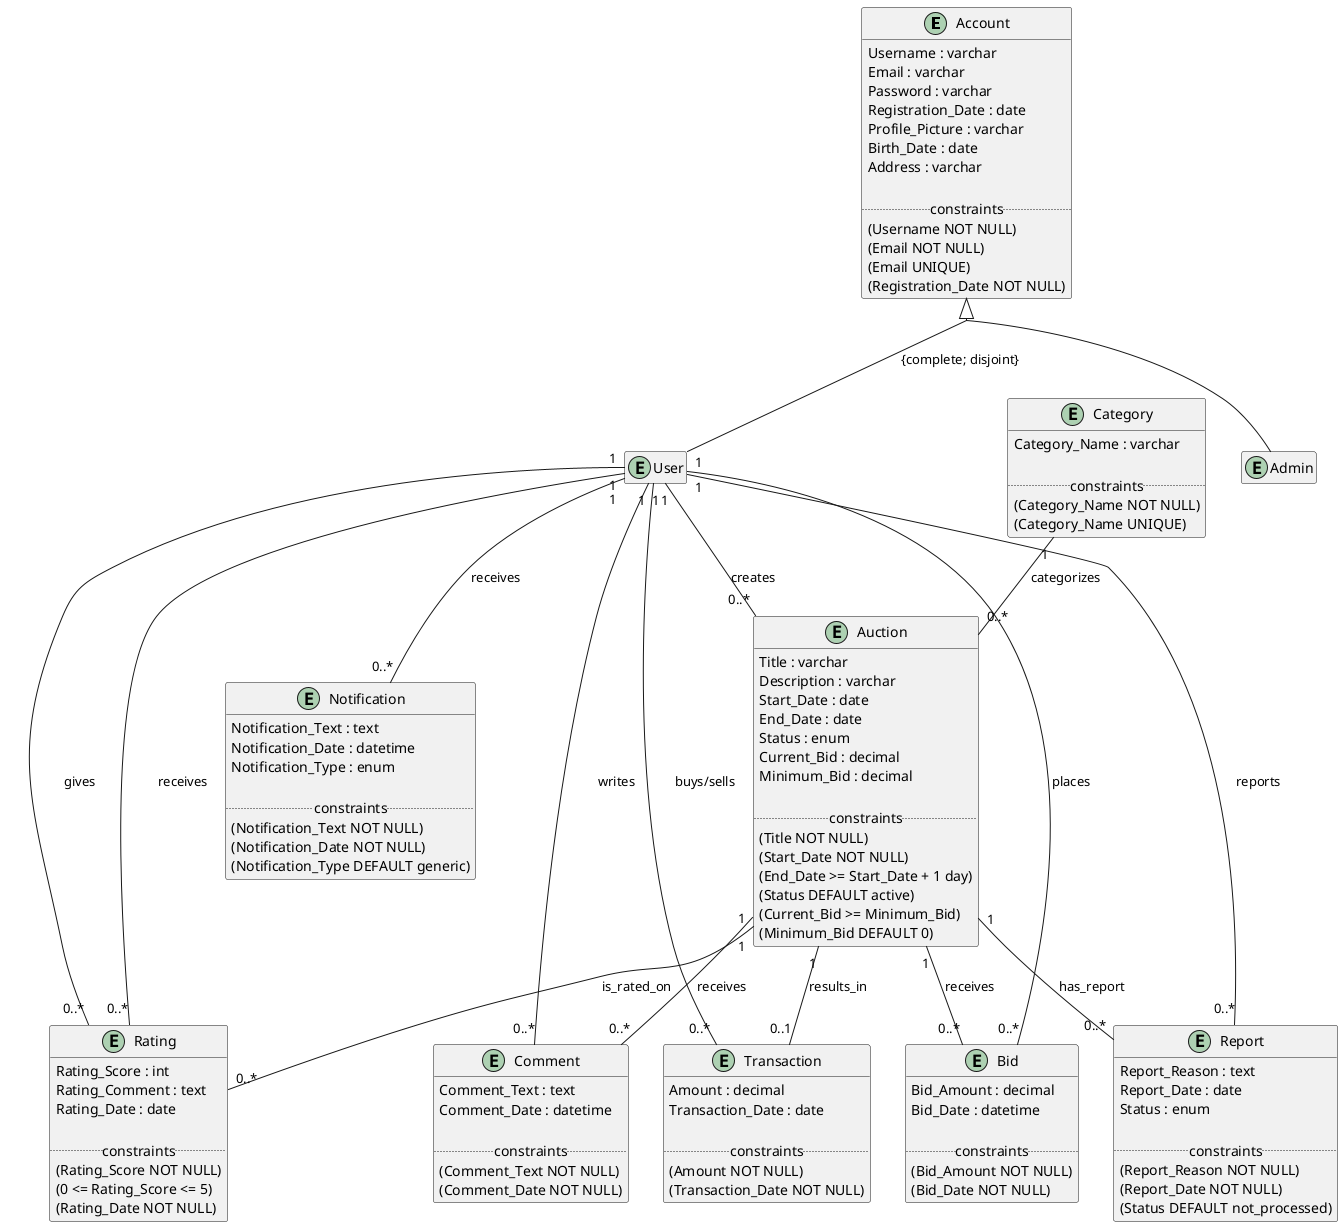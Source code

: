 @startuml
skinparam groupInheritance 2

entity Account {
  Username : varchar
  Email : varchar
  Password : varchar
  Registration_Date : date
  Profile_Picture : varchar
  Birth_Date : date
  Address : varchar
  
  ..constraints..
  (Username NOT NULL)
  (Email NOT NULL)
  (Email UNIQUE)
  (Registration_Date NOT NULL)
}

entity User {
}

entity Admin {
}

entity Auction {
  Title : varchar
  Description : varchar
  Start_Date : date
  End_Date : date
  Status : enum
  Current_Bid : decimal
  Minimum_Bid : decimal
  
  ..constraints..
  (Title NOT NULL)
  (Start_Date NOT NULL)
  (End_Date >= Start_Date + 1 day)
  (Status DEFAULT active)
  (Current_Bid >= Minimum_Bid)
  (Minimum_Bid DEFAULT 0)
}

entity Category {
  Category_Name : varchar
  
  ..constraints..
  (Category_Name NOT NULL)
  (Category_Name UNIQUE)
}

entity Bid {
  Bid_Amount : decimal
  Bid_Date : datetime
  
  ..constraints..
  (Bid_Amount NOT NULL)
  (Bid_Date NOT NULL)
}

entity Rating {
  Rating_Score : int
  Rating_Comment : text
  Rating_Date : date
  
  ..constraints..
  (Rating_Score NOT NULL)
  (0 <= Rating_Score <= 5)
  (Rating_Date NOT NULL)
}

entity Comment {
  Comment_Text : text
  Comment_Date : datetime
  
  ..constraints..
  (Comment_Text NOT NULL)
  (Comment_Date NOT NULL)
}

entity Report {
  Report_Reason : text
  Report_Date : date
  Status : enum
  
  ..constraints..
  (Report_Reason NOT NULL)
  (Report_Date NOT NULL)
  (Status DEFAULT not_processed)
}

entity Notification {
  Notification_Text : text
  Notification_Date : datetime
  Notification_Type : enum
  
  ..constraints..
  (Notification_Text NOT NULL)
  (Notification_Date NOT NULL)
  (Notification_Type DEFAULT generic)
}

entity Transaction {
  Amount : decimal
  Transaction_Date : date
  
  ..constraints..
  (Amount NOT NULL)
  (Transaction_Date NOT NULL)
}

Account <|-- User : {complete; disjoint}
Account <|-- Admin
User "1" -- "0..*" Auction : creates
Auction "1" -- "0..*" Bid : receives
User "1" -- "0..*" Bid : places
Auction "1" -- "0..*" Comment : receives
User "1" -- "0..*" Comment : writes
Category "1" -- "0..*" Auction : categorizes
Auction "1" -- "0..*" Rating : is_rated_on
User "1" -- "0..*" Rating : gives
User "1" -- "0..*" Rating : receives
Auction "1" -- "0..*" Report : has_report
User "1" -- "0..*" Report : reports
User "1" -- "0..*" Notification : receives
Auction "1" -- "0..1" Transaction : results_in
User "1" -- "0..*" Transaction : buys/sells

hide empty members

@enduml
